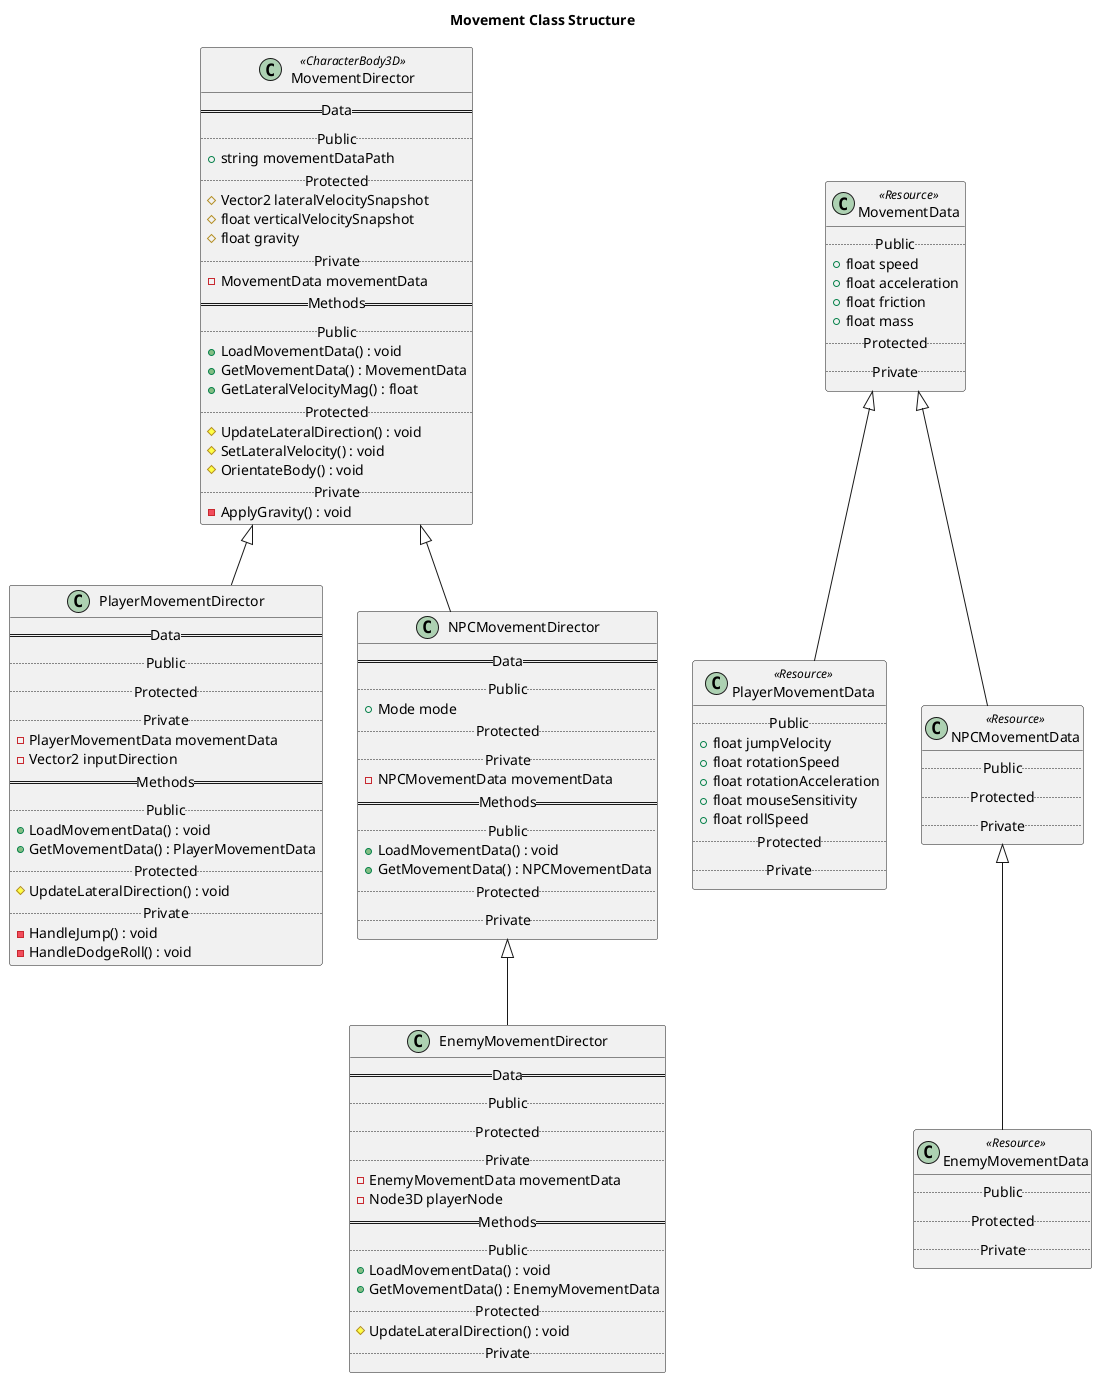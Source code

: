 @startuml Movement Class Structure

title Movement Class Structure

' Method Classes
class MovementDirector <<CharacterBody3D>>{
    == Data ==
    .. Public ..
    + string movementDataPath
    .. Protected ..
    # Vector2 lateralVelocitySnapshot
    # float verticalVelocitySnapshot
    # float gravity
    .. Private ..
    - MovementData movementData
    == Methods ==
    .. Public ..
    + LoadMovementData() : void
    + GetMovementData() : MovementData
    + GetLateralVelocityMag() : float
    .. Protected ..
    # UpdateLateralDirection() : void
    # SetLateralVelocity() : void
    # OrientateBody() : void
    .. Private ..
    - ApplyGravity() : void
}

class PlayerMovementDirector{
    == Data ==
    .. Public ..
    .. Protected ..
    .. Private ..
    - PlayerMovementData movementData
	- Vector2 inputDirection
    == Methods ==
    .. Public ..
    + LoadMovementData() : void
    + GetMovementData() : PlayerMovementData
    .. Protected ..
    # UpdateLateralDirection() : void
    .. Private ..
    - HandleJump() : void
    - HandleDodgeRoll() : void
}

class NPCMovementDirector{
    == Data ==
    .. Public ..
    + Mode mode
    .. Protected ..
    .. Private ..
    - NPCMovementData movementData
    == Methods ==
    .. Public ..
    + LoadMovementData() : void
    + GetMovementData() : NPCMovementData
    .. Protected ..
    .. Private ..
}

class EnemyMovementDirector {
    == Data ==
    .. Public ..
    .. Protected ..
    .. Private ..
    - EnemyMovementData movementData
    - Node3D playerNode
    == Methods ==
    .. Public ..
    + LoadMovementData() : void
    + GetMovementData() : EnemyMovementData
    .. Protected ..
    # UpdateLateralDirection() : void
    .. Private ..
}

MovementDirector <|-- PlayerMovementDirector
MovementDirector <|-- NPCMovementDirector
NPCMovementDirector <|-- EnemyMovementDirector

' Resource Classes
class MovementData <<Resource>> {
    .. Public ..
    + float speed
	+ float acceleration
	+ float friction
	+ float mass
    .. Protected ..
    .. Private ..
}

class PlayerMovementData <<Resource>> {
    .. Public ..
    + float jumpVelocity  
	+ float rotationSpeed
	+ float rotationAcceleration
	+ float mouseSensitivity
	+ float rollSpeed
    .. Protected ..
    .. Private ..
}

class NPCMovementData <<Resource>> {
    .. Public ..
    .. Protected ..
    .. Private ..
}

class EnemyMovementData <<Resource>> {
    .. Public ..
    .. Protected ..
    .. Private ..
}

MovementData <|-- PlayerMovementData
MovementData <|-- NPCMovementData
NPCMovementData <|-- EnemyMovementData

@enduml